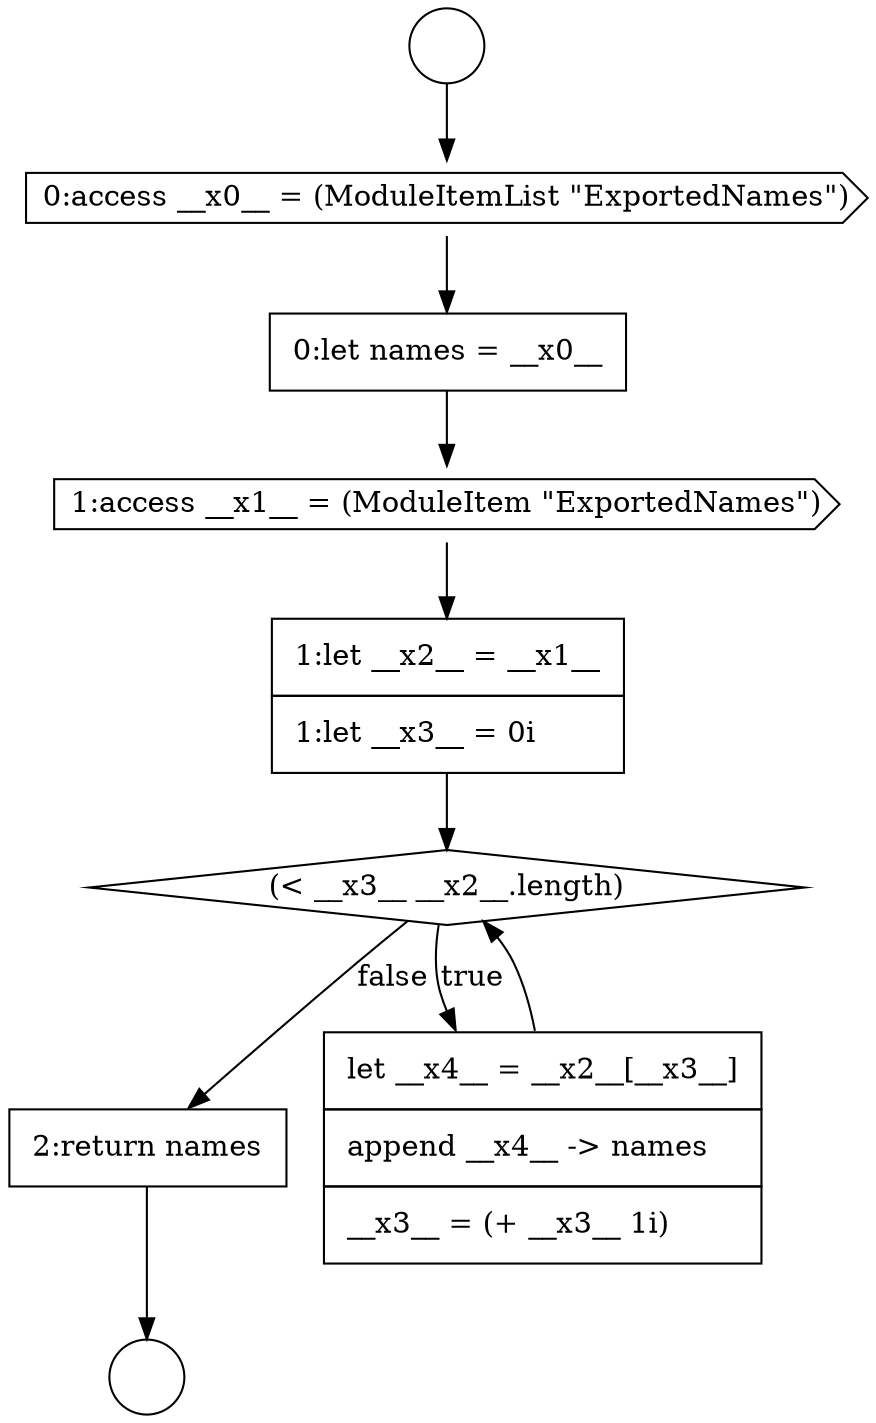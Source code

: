 digraph {
  node10017 [shape=diamond, label=<<font color="black">(&lt; __x3__ __x2__.length)</font>> color="black" fillcolor="white" style=filled]
  node10014 [shape=none, margin=0, label=<<font color="black">
    <table border="0" cellborder="1" cellspacing="0" cellpadding="10">
      <tr><td align="left">0:let names = __x0__</td></tr>
    </table>
  </font>> color="black" fillcolor="white" style=filled]
  node10015 [shape=cds, label=<<font color="black">1:access __x1__ = (ModuleItem &quot;ExportedNames&quot;)</font>> color="black" fillcolor="white" style=filled]
  node10011 [shape=circle label=" " color="black" fillcolor="white" style=filled]
  node10019 [shape=none, margin=0, label=<<font color="black">
    <table border="0" cellborder="1" cellspacing="0" cellpadding="10">
      <tr><td align="left">2:return names</td></tr>
    </table>
  </font>> color="black" fillcolor="white" style=filled]
  node10016 [shape=none, margin=0, label=<<font color="black">
    <table border="0" cellborder="1" cellspacing="0" cellpadding="10">
      <tr><td align="left">1:let __x2__ = __x1__</td></tr>
      <tr><td align="left">1:let __x3__ = 0i</td></tr>
    </table>
  </font>> color="black" fillcolor="white" style=filled]
  node10012 [shape=circle label=" " color="black" fillcolor="white" style=filled]
  node10018 [shape=none, margin=0, label=<<font color="black">
    <table border="0" cellborder="1" cellspacing="0" cellpadding="10">
      <tr><td align="left">let __x4__ = __x2__[__x3__]</td></tr>
      <tr><td align="left">append __x4__ -&gt; names</td></tr>
      <tr><td align="left">__x3__ = (+ __x3__ 1i)</td></tr>
    </table>
  </font>> color="black" fillcolor="white" style=filled]
  node10013 [shape=cds, label=<<font color="black">0:access __x0__ = (ModuleItemList &quot;ExportedNames&quot;)</font>> color="black" fillcolor="white" style=filled]
  node10014 -> node10015 [ color="black"]
  node10018 -> node10017 [ color="black"]
  node10011 -> node10013 [ color="black"]
  node10013 -> node10014 [ color="black"]
  node10019 -> node10012 [ color="black"]
  node10017 -> node10018 [label=<<font color="black">true</font>> color="black"]
  node10017 -> node10019 [label=<<font color="black">false</font>> color="black"]
  node10015 -> node10016 [ color="black"]
  node10016 -> node10017 [ color="black"]
}
